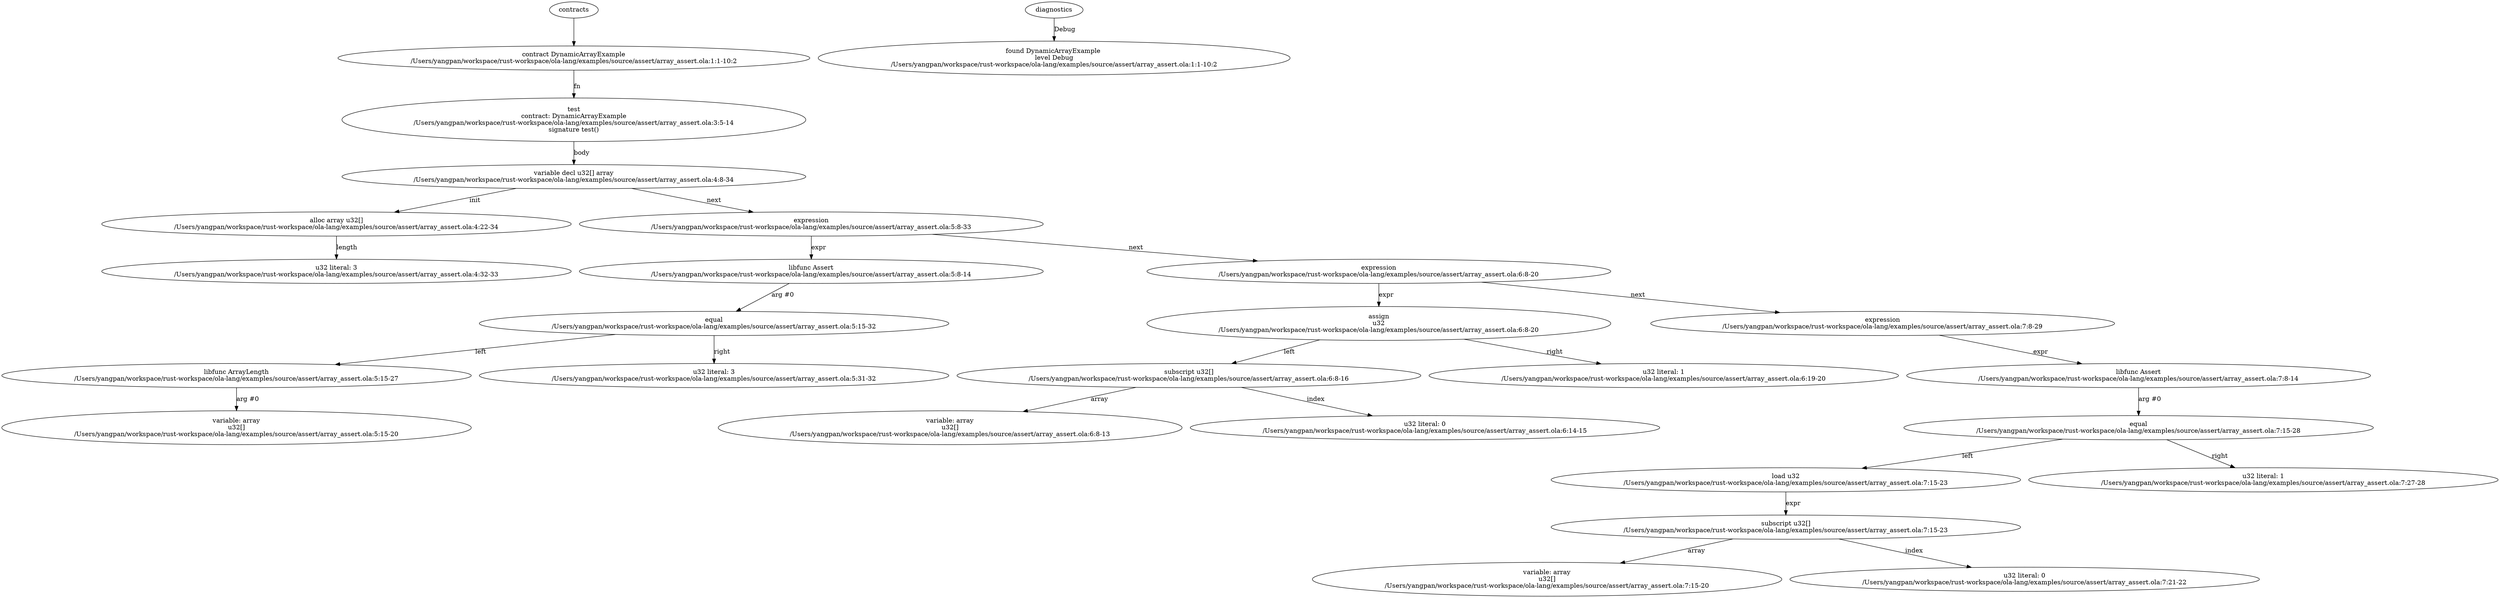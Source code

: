 strict digraph "/Users/yangpan/workspace/rust-workspace/ola-lang/examples/source/assert/array_assert.ola" {
	contract [label="contract DynamicArrayExample\n/Users/yangpan/workspace/rust-workspace/ola-lang/examples/source/assert/array_assert.ola:1:1-10:2"]
	test [label="test\ncontract: DynamicArrayExample\n/Users/yangpan/workspace/rust-workspace/ola-lang/examples/source/assert/array_assert.ola:3:5-14\nsignature test()"]
	var_decl [label="variable decl u32[] array\n/Users/yangpan/workspace/rust-workspace/ola-lang/examples/source/assert/array_assert.ola:4:8-34"]
	alloc_array [label="alloc array u32[]\n/Users/yangpan/workspace/rust-workspace/ola-lang/examples/source/assert/array_assert.ola:4:22-34"]
	number_literal [label="u32 literal: 3\n/Users/yangpan/workspace/rust-workspace/ola-lang/examples/source/assert/array_assert.ola:4:32-33"]
	expr [label="expression\n/Users/yangpan/workspace/rust-workspace/ola-lang/examples/source/assert/array_assert.ola:5:8-33"]
	libfunc [label="libfunc Assert\n/Users/yangpan/workspace/rust-workspace/ola-lang/examples/source/assert/array_assert.ola:5:8-14"]
	equal [label="equal\n/Users/yangpan/workspace/rust-workspace/ola-lang/examples/source/assert/array_assert.ola:5:15-32"]
	libfunc_9 [label="libfunc ArrayLength\n/Users/yangpan/workspace/rust-workspace/ola-lang/examples/source/assert/array_assert.ola:5:15-27"]
	variable [label="variable: array\nu32[]\n/Users/yangpan/workspace/rust-workspace/ola-lang/examples/source/assert/array_assert.ola:5:15-20"]
	number_literal_11 [label="u32 literal: 3\n/Users/yangpan/workspace/rust-workspace/ola-lang/examples/source/assert/array_assert.ola:5:31-32"]
	expr_12 [label="expression\n/Users/yangpan/workspace/rust-workspace/ola-lang/examples/source/assert/array_assert.ola:6:8-20"]
	assign [label="assign\nu32\n/Users/yangpan/workspace/rust-workspace/ola-lang/examples/source/assert/array_assert.ola:6:8-20"]
	subscript [label="subscript u32[]\n/Users/yangpan/workspace/rust-workspace/ola-lang/examples/source/assert/array_assert.ola:6:8-16"]
	variable_15 [label="variable: array\nu32[]\n/Users/yangpan/workspace/rust-workspace/ola-lang/examples/source/assert/array_assert.ola:6:8-13"]
	number_literal_16 [label="u32 literal: 0\n/Users/yangpan/workspace/rust-workspace/ola-lang/examples/source/assert/array_assert.ola:6:14-15"]
	number_literal_17 [label="u32 literal: 1\n/Users/yangpan/workspace/rust-workspace/ola-lang/examples/source/assert/array_assert.ola:6:19-20"]
	expr_18 [label="expression\n/Users/yangpan/workspace/rust-workspace/ola-lang/examples/source/assert/array_assert.ola:7:8-29"]
	libfunc_19 [label="libfunc Assert\n/Users/yangpan/workspace/rust-workspace/ola-lang/examples/source/assert/array_assert.ola:7:8-14"]
	equal_20 [label="equal\n/Users/yangpan/workspace/rust-workspace/ola-lang/examples/source/assert/array_assert.ola:7:15-28"]
	load [label="load u32\n/Users/yangpan/workspace/rust-workspace/ola-lang/examples/source/assert/array_assert.ola:7:15-23"]
	subscript_22 [label="subscript u32[]\n/Users/yangpan/workspace/rust-workspace/ola-lang/examples/source/assert/array_assert.ola:7:15-23"]
	variable_23 [label="variable: array\nu32[]\n/Users/yangpan/workspace/rust-workspace/ola-lang/examples/source/assert/array_assert.ola:7:15-20"]
	number_literal_24 [label="u32 literal: 0\n/Users/yangpan/workspace/rust-workspace/ola-lang/examples/source/assert/array_assert.ola:7:21-22"]
	number_literal_25 [label="u32 literal: 1\n/Users/yangpan/workspace/rust-workspace/ola-lang/examples/source/assert/array_assert.ola:7:27-28"]
	diagnostic [label="found DynamicArrayExample \nlevel Debug\n/Users/yangpan/workspace/rust-workspace/ola-lang/examples/source/assert/array_assert.ola:1:1-10:2"]
	contracts -> contract
	contract -> test [label="fn"]
	test -> var_decl [label="body"]
	var_decl -> alloc_array [label="init"]
	alloc_array -> number_literal [label="length"]
	var_decl -> expr [label="next"]
	expr -> libfunc [label="expr"]
	libfunc -> equal [label="arg #0"]
	equal -> libfunc_9 [label="left"]
	libfunc_9 -> variable [label="arg #0"]
	equal -> number_literal_11 [label="right"]
	expr -> expr_12 [label="next"]
	expr_12 -> assign [label="expr"]
	assign -> subscript [label="left"]
	subscript -> variable_15 [label="array"]
	subscript -> number_literal_16 [label="index"]
	assign -> number_literal_17 [label="right"]
	expr_12 -> expr_18 [label="next"]
	expr_18 -> libfunc_19 [label="expr"]
	libfunc_19 -> equal_20 [label="arg #0"]
	equal_20 -> load [label="left"]
	load -> subscript_22 [label="expr"]
	subscript_22 -> variable_23 [label="array"]
	subscript_22 -> number_literal_24 [label="index"]
	equal_20 -> number_literal_25 [label="right"]
	diagnostics -> diagnostic [label="Debug"]
}
